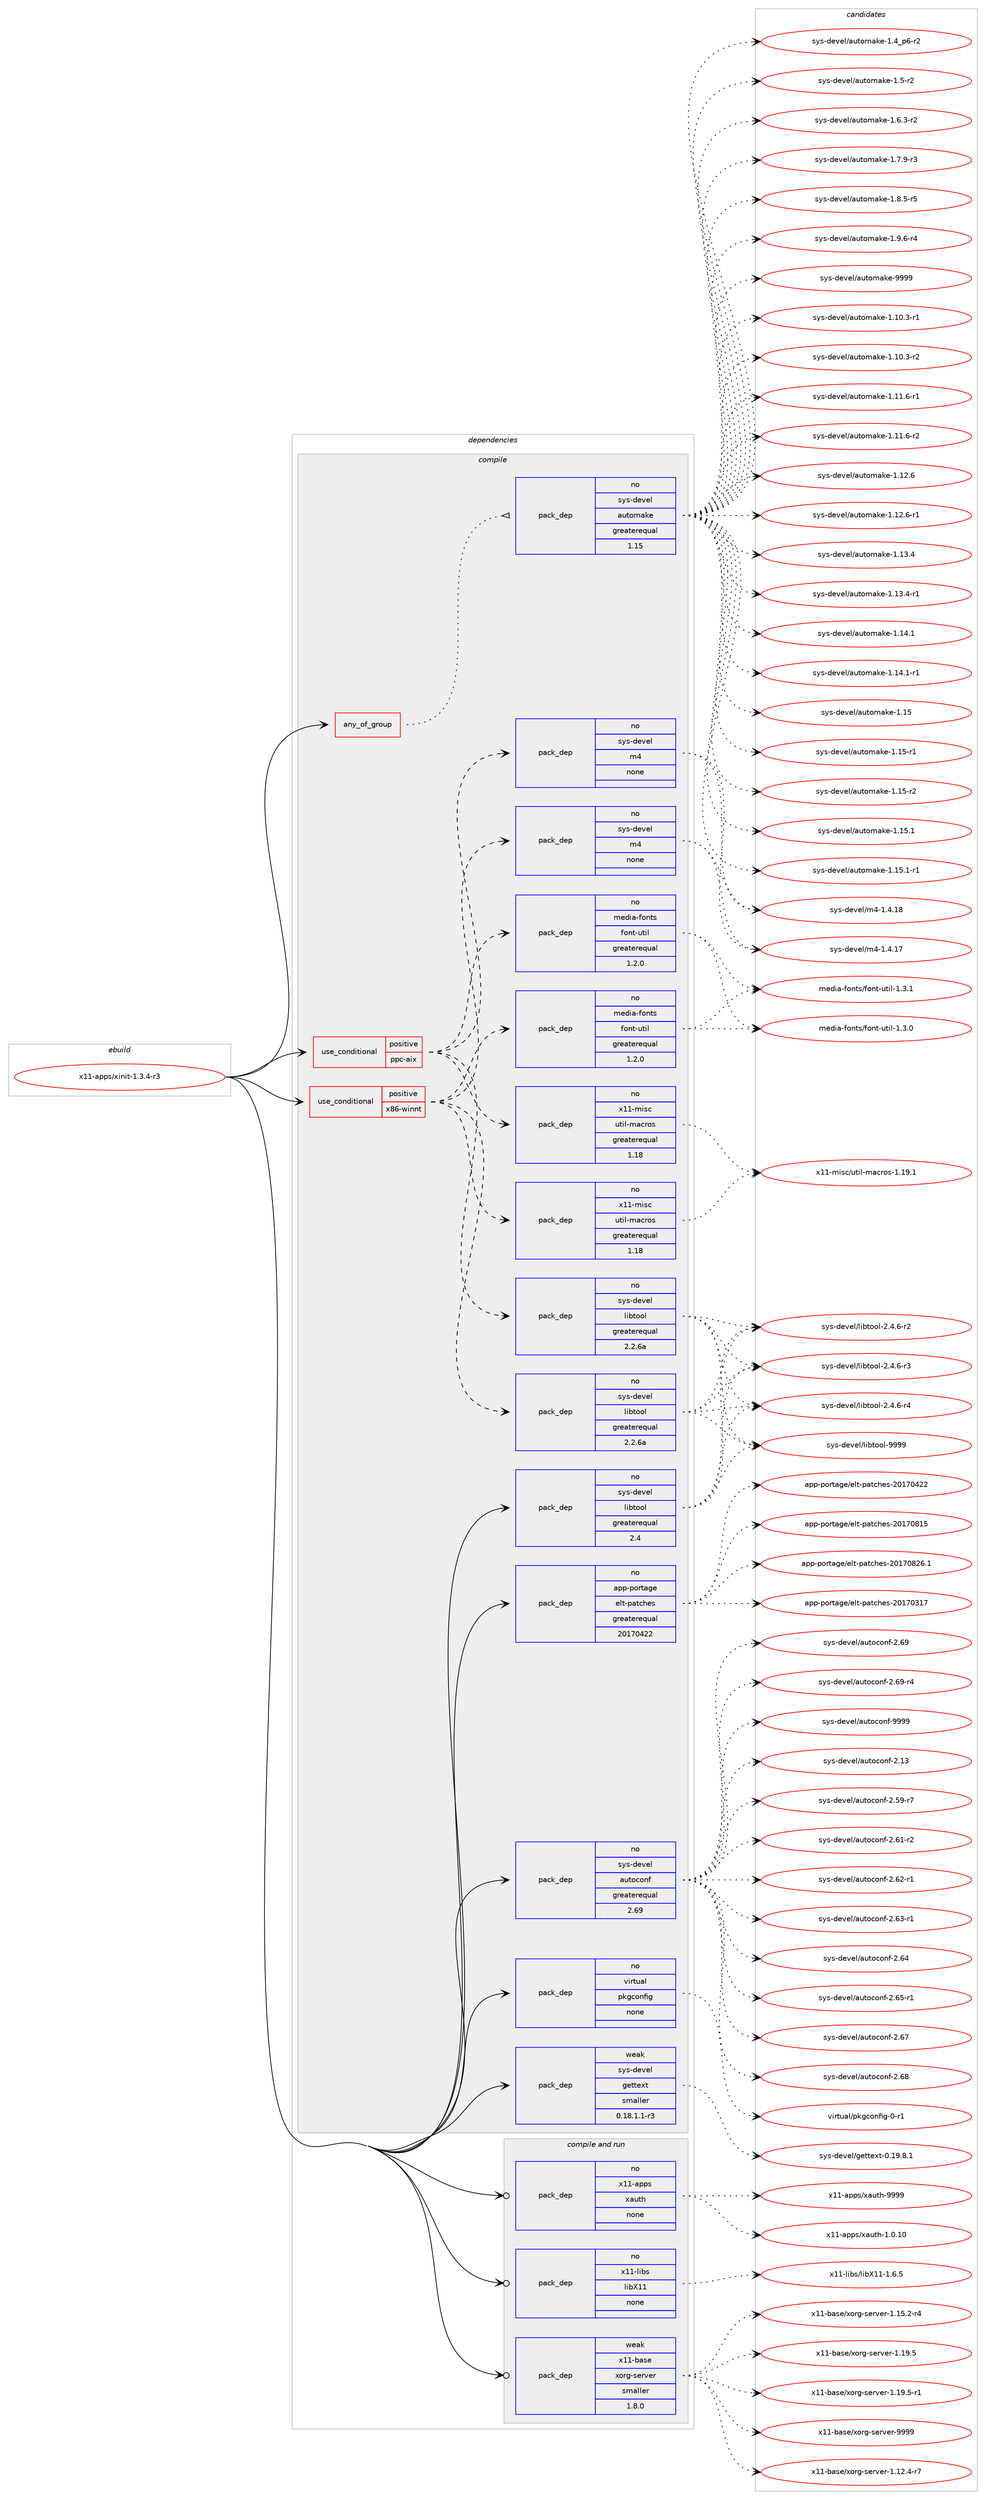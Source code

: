 digraph prolog {

# *************
# Graph options
# *************

newrank=true;
concentrate=true;
compound=true;
graph [rankdir=LR,fontname=Helvetica,fontsize=10,ranksep=1.5];#, ranksep=2.5, nodesep=0.2];
edge  [arrowhead=vee];
node  [fontname=Helvetica,fontsize=10];

# **********
# The ebuild
# **********

subgraph cluster_leftcol {
color=gray;
rank=same;
label=<<i>ebuild</i>>;
id [label="x11-apps/xinit-1.3.4-r3", color=red, width=4, href="../x11-apps/xinit-1.3.4-r3.svg"];
}

# ****************
# The dependencies
# ****************

subgraph cluster_midcol {
color=gray;
label=<<i>dependencies</i>>;
subgraph cluster_compile {
fillcolor="#eeeeee";
style=filled;
label=<<i>compile</i>>;
subgraph any9064 {
dependency510371 [label=<<TABLE BORDER="0" CELLBORDER="1" CELLSPACING="0" CELLPADDING="4"><TR><TD CELLPADDING="10">any_of_group</TD></TR></TABLE>>, shape=none, color=red];subgraph pack379427 {
dependency510372 [label=<<TABLE BORDER="0" CELLBORDER="1" CELLSPACING="0" CELLPADDING="4" WIDTH="220"><TR><TD ROWSPAN="6" CELLPADDING="30">pack_dep</TD></TR><TR><TD WIDTH="110">no</TD></TR><TR><TD>sys-devel</TD></TR><TR><TD>automake</TD></TR><TR><TD>greaterequal</TD></TR><TR><TD>1.15</TD></TR></TABLE>>, shape=none, color=blue];
}
dependency510371:e -> dependency510372:w [weight=20,style="dotted",arrowhead="oinv"];
}
id:e -> dependency510371:w [weight=20,style="solid",arrowhead="vee"];
subgraph cond121541 {
dependency510373 [label=<<TABLE BORDER="0" CELLBORDER="1" CELLSPACING="0" CELLPADDING="4"><TR><TD ROWSPAN="3" CELLPADDING="10">use_conditional</TD></TR><TR><TD>positive</TD></TR><TR><TD>ppc-aix</TD></TR></TABLE>>, shape=none, color=red];
subgraph pack379428 {
dependency510374 [label=<<TABLE BORDER="0" CELLBORDER="1" CELLSPACING="0" CELLPADDING="4" WIDTH="220"><TR><TD ROWSPAN="6" CELLPADDING="30">pack_dep</TD></TR><TR><TD WIDTH="110">no</TD></TR><TR><TD>sys-devel</TD></TR><TR><TD>libtool</TD></TR><TR><TD>greaterequal</TD></TR><TR><TD>2.2.6a</TD></TR></TABLE>>, shape=none, color=blue];
}
dependency510373:e -> dependency510374:w [weight=20,style="dashed",arrowhead="vee"];
subgraph pack379429 {
dependency510375 [label=<<TABLE BORDER="0" CELLBORDER="1" CELLSPACING="0" CELLPADDING="4" WIDTH="220"><TR><TD ROWSPAN="6" CELLPADDING="30">pack_dep</TD></TR><TR><TD WIDTH="110">no</TD></TR><TR><TD>sys-devel</TD></TR><TR><TD>m4</TD></TR><TR><TD>none</TD></TR><TR><TD></TD></TR></TABLE>>, shape=none, color=blue];
}
dependency510373:e -> dependency510375:w [weight=20,style="dashed",arrowhead="vee"];
subgraph pack379430 {
dependency510376 [label=<<TABLE BORDER="0" CELLBORDER="1" CELLSPACING="0" CELLPADDING="4" WIDTH="220"><TR><TD ROWSPAN="6" CELLPADDING="30">pack_dep</TD></TR><TR><TD WIDTH="110">no</TD></TR><TR><TD>x11-misc</TD></TR><TR><TD>util-macros</TD></TR><TR><TD>greaterequal</TD></TR><TR><TD>1.18</TD></TR></TABLE>>, shape=none, color=blue];
}
dependency510373:e -> dependency510376:w [weight=20,style="dashed",arrowhead="vee"];
subgraph pack379431 {
dependency510377 [label=<<TABLE BORDER="0" CELLBORDER="1" CELLSPACING="0" CELLPADDING="4" WIDTH="220"><TR><TD ROWSPAN="6" CELLPADDING="30">pack_dep</TD></TR><TR><TD WIDTH="110">no</TD></TR><TR><TD>media-fonts</TD></TR><TR><TD>font-util</TD></TR><TR><TD>greaterequal</TD></TR><TR><TD>1.2.0</TD></TR></TABLE>>, shape=none, color=blue];
}
dependency510373:e -> dependency510377:w [weight=20,style="dashed",arrowhead="vee"];
}
id:e -> dependency510373:w [weight=20,style="solid",arrowhead="vee"];
subgraph cond121542 {
dependency510378 [label=<<TABLE BORDER="0" CELLBORDER="1" CELLSPACING="0" CELLPADDING="4"><TR><TD ROWSPAN="3" CELLPADDING="10">use_conditional</TD></TR><TR><TD>positive</TD></TR><TR><TD>x86-winnt</TD></TR></TABLE>>, shape=none, color=red];
subgraph pack379432 {
dependency510379 [label=<<TABLE BORDER="0" CELLBORDER="1" CELLSPACING="0" CELLPADDING="4" WIDTH="220"><TR><TD ROWSPAN="6" CELLPADDING="30">pack_dep</TD></TR><TR><TD WIDTH="110">no</TD></TR><TR><TD>sys-devel</TD></TR><TR><TD>libtool</TD></TR><TR><TD>greaterequal</TD></TR><TR><TD>2.2.6a</TD></TR></TABLE>>, shape=none, color=blue];
}
dependency510378:e -> dependency510379:w [weight=20,style="dashed",arrowhead="vee"];
subgraph pack379433 {
dependency510380 [label=<<TABLE BORDER="0" CELLBORDER="1" CELLSPACING="0" CELLPADDING="4" WIDTH="220"><TR><TD ROWSPAN="6" CELLPADDING="30">pack_dep</TD></TR><TR><TD WIDTH="110">no</TD></TR><TR><TD>sys-devel</TD></TR><TR><TD>m4</TD></TR><TR><TD>none</TD></TR><TR><TD></TD></TR></TABLE>>, shape=none, color=blue];
}
dependency510378:e -> dependency510380:w [weight=20,style="dashed",arrowhead="vee"];
subgraph pack379434 {
dependency510381 [label=<<TABLE BORDER="0" CELLBORDER="1" CELLSPACING="0" CELLPADDING="4" WIDTH="220"><TR><TD ROWSPAN="6" CELLPADDING="30">pack_dep</TD></TR><TR><TD WIDTH="110">no</TD></TR><TR><TD>x11-misc</TD></TR><TR><TD>util-macros</TD></TR><TR><TD>greaterequal</TD></TR><TR><TD>1.18</TD></TR></TABLE>>, shape=none, color=blue];
}
dependency510378:e -> dependency510381:w [weight=20,style="dashed",arrowhead="vee"];
subgraph pack379435 {
dependency510382 [label=<<TABLE BORDER="0" CELLBORDER="1" CELLSPACING="0" CELLPADDING="4" WIDTH="220"><TR><TD ROWSPAN="6" CELLPADDING="30">pack_dep</TD></TR><TR><TD WIDTH="110">no</TD></TR><TR><TD>media-fonts</TD></TR><TR><TD>font-util</TD></TR><TR><TD>greaterequal</TD></TR><TR><TD>1.2.0</TD></TR></TABLE>>, shape=none, color=blue];
}
dependency510378:e -> dependency510382:w [weight=20,style="dashed",arrowhead="vee"];
}
id:e -> dependency510378:w [weight=20,style="solid",arrowhead="vee"];
subgraph pack379436 {
dependency510383 [label=<<TABLE BORDER="0" CELLBORDER="1" CELLSPACING="0" CELLPADDING="4" WIDTH="220"><TR><TD ROWSPAN="6" CELLPADDING="30">pack_dep</TD></TR><TR><TD WIDTH="110">no</TD></TR><TR><TD>app-portage</TD></TR><TR><TD>elt-patches</TD></TR><TR><TD>greaterequal</TD></TR><TR><TD>20170422</TD></TR></TABLE>>, shape=none, color=blue];
}
id:e -> dependency510383:w [weight=20,style="solid",arrowhead="vee"];
subgraph pack379437 {
dependency510384 [label=<<TABLE BORDER="0" CELLBORDER="1" CELLSPACING="0" CELLPADDING="4" WIDTH="220"><TR><TD ROWSPAN="6" CELLPADDING="30">pack_dep</TD></TR><TR><TD WIDTH="110">no</TD></TR><TR><TD>sys-devel</TD></TR><TR><TD>autoconf</TD></TR><TR><TD>greaterequal</TD></TR><TR><TD>2.69</TD></TR></TABLE>>, shape=none, color=blue];
}
id:e -> dependency510384:w [weight=20,style="solid",arrowhead="vee"];
subgraph pack379438 {
dependency510385 [label=<<TABLE BORDER="0" CELLBORDER="1" CELLSPACING="0" CELLPADDING="4" WIDTH="220"><TR><TD ROWSPAN="6" CELLPADDING="30">pack_dep</TD></TR><TR><TD WIDTH="110">no</TD></TR><TR><TD>sys-devel</TD></TR><TR><TD>libtool</TD></TR><TR><TD>greaterequal</TD></TR><TR><TD>2.4</TD></TR></TABLE>>, shape=none, color=blue];
}
id:e -> dependency510385:w [weight=20,style="solid",arrowhead="vee"];
subgraph pack379439 {
dependency510386 [label=<<TABLE BORDER="0" CELLBORDER="1" CELLSPACING="0" CELLPADDING="4" WIDTH="220"><TR><TD ROWSPAN="6" CELLPADDING="30">pack_dep</TD></TR><TR><TD WIDTH="110">no</TD></TR><TR><TD>virtual</TD></TR><TR><TD>pkgconfig</TD></TR><TR><TD>none</TD></TR><TR><TD></TD></TR></TABLE>>, shape=none, color=blue];
}
id:e -> dependency510386:w [weight=20,style="solid",arrowhead="vee"];
subgraph pack379440 {
dependency510387 [label=<<TABLE BORDER="0" CELLBORDER="1" CELLSPACING="0" CELLPADDING="4" WIDTH="220"><TR><TD ROWSPAN="6" CELLPADDING="30">pack_dep</TD></TR><TR><TD WIDTH="110">weak</TD></TR><TR><TD>sys-devel</TD></TR><TR><TD>gettext</TD></TR><TR><TD>smaller</TD></TR><TR><TD>0.18.1.1-r3</TD></TR></TABLE>>, shape=none, color=blue];
}
id:e -> dependency510387:w [weight=20,style="solid",arrowhead="vee"];
}
subgraph cluster_compileandrun {
fillcolor="#eeeeee";
style=filled;
label=<<i>compile and run</i>>;
subgraph pack379441 {
dependency510388 [label=<<TABLE BORDER="0" CELLBORDER="1" CELLSPACING="0" CELLPADDING="4" WIDTH="220"><TR><TD ROWSPAN="6" CELLPADDING="30">pack_dep</TD></TR><TR><TD WIDTH="110">no</TD></TR><TR><TD>x11-apps</TD></TR><TR><TD>xauth</TD></TR><TR><TD>none</TD></TR><TR><TD></TD></TR></TABLE>>, shape=none, color=blue];
}
id:e -> dependency510388:w [weight=20,style="solid",arrowhead="odotvee"];
subgraph pack379442 {
dependency510389 [label=<<TABLE BORDER="0" CELLBORDER="1" CELLSPACING="0" CELLPADDING="4" WIDTH="220"><TR><TD ROWSPAN="6" CELLPADDING="30">pack_dep</TD></TR><TR><TD WIDTH="110">no</TD></TR><TR><TD>x11-libs</TD></TR><TR><TD>libX11</TD></TR><TR><TD>none</TD></TR><TR><TD></TD></TR></TABLE>>, shape=none, color=blue];
}
id:e -> dependency510389:w [weight=20,style="solid",arrowhead="odotvee"];
subgraph pack379443 {
dependency510390 [label=<<TABLE BORDER="0" CELLBORDER="1" CELLSPACING="0" CELLPADDING="4" WIDTH="220"><TR><TD ROWSPAN="6" CELLPADDING="30">pack_dep</TD></TR><TR><TD WIDTH="110">weak</TD></TR><TR><TD>x11-base</TD></TR><TR><TD>xorg-server</TD></TR><TR><TD>smaller</TD></TR><TR><TD>1.8.0</TD></TR></TABLE>>, shape=none, color=blue];
}
id:e -> dependency510390:w [weight=20,style="solid",arrowhead="odotvee"];
}
subgraph cluster_run {
fillcolor="#eeeeee";
style=filled;
label=<<i>run</i>>;
}
}

# **************
# The candidates
# **************

subgraph cluster_choices {
rank=same;
color=gray;
label=<<i>candidates</i>>;

subgraph choice379427 {
color=black;
nodesep=1;
choice11512111545100101118101108479711711611110997107101454946494846514511449 [label="sys-devel/automake-1.10.3-r1", color=red, width=4,href="../sys-devel/automake-1.10.3-r1.svg"];
choice11512111545100101118101108479711711611110997107101454946494846514511450 [label="sys-devel/automake-1.10.3-r2", color=red, width=4,href="../sys-devel/automake-1.10.3-r2.svg"];
choice11512111545100101118101108479711711611110997107101454946494946544511449 [label="sys-devel/automake-1.11.6-r1", color=red, width=4,href="../sys-devel/automake-1.11.6-r1.svg"];
choice11512111545100101118101108479711711611110997107101454946494946544511450 [label="sys-devel/automake-1.11.6-r2", color=red, width=4,href="../sys-devel/automake-1.11.6-r2.svg"];
choice1151211154510010111810110847971171161111099710710145494649504654 [label="sys-devel/automake-1.12.6", color=red, width=4,href="../sys-devel/automake-1.12.6.svg"];
choice11512111545100101118101108479711711611110997107101454946495046544511449 [label="sys-devel/automake-1.12.6-r1", color=red, width=4,href="../sys-devel/automake-1.12.6-r1.svg"];
choice1151211154510010111810110847971171161111099710710145494649514652 [label="sys-devel/automake-1.13.4", color=red, width=4,href="../sys-devel/automake-1.13.4.svg"];
choice11512111545100101118101108479711711611110997107101454946495146524511449 [label="sys-devel/automake-1.13.4-r1", color=red, width=4,href="../sys-devel/automake-1.13.4-r1.svg"];
choice1151211154510010111810110847971171161111099710710145494649524649 [label="sys-devel/automake-1.14.1", color=red, width=4,href="../sys-devel/automake-1.14.1.svg"];
choice11512111545100101118101108479711711611110997107101454946495246494511449 [label="sys-devel/automake-1.14.1-r1", color=red, width=4,href="../sys-devel/automake-1.14.1-r1.svg"];
choice115121115451001011181011084797117116111109971071014549464953 [label="sys-devel/automake-1.15", color=red, width=4,href="../sys-devel/automake-1.15.svg"];
choice1151211154510010111810110847971171161111099710710145494649534511449 [label="sys-devel/automake-1.15-r1", color=red, width=4,href="../sys-devel/automake-1.15-r1.svg"];
choice1151211154510010111810110847971171161111099710710145494649534511450 [label="sys-devel/automake-1.15-r2", color=red, width=4,href="../sys-devel/automake-1.15-r2.svg"];
choice1151211154510010111810110847971171161111099710710145494649534649 [label="sys-devel/automake-1.15.1", color=red, width=4,href="../sys-devel/automake-1.15.1.svg"];
choice11512111545100101118101108479711711611110997107101454946495346494511449 [label="sys-devel/automake-1.15.1-r1", color=red, width=4,href="../sys-devel/automake-1.15.1-r1.svg"];
choice115121115451001011181011084797117116111109971071014549465295112544511450 [label="sys-devel/automake-1.4_p6-r2", color=red, width=4,href="../sys-devel/automake-1.4_p6-r2.svg"];
choice11512111545100101118101108479711711611110997107101454946534511450 [label="sys-devel/automake-1.5-r2", color=red, width=4,href="../sys-devel/automake-1.5-r2.svg"];
choice115121115451001011181011084797117116111109971071014549465446514511450 [label="sys-devel/automake-1.6.3-r2", color=red, width=4,href="../sys-devel/automake-1.6.3-r2.svg"];
choice115121115451001011181011084797117116111109971071014549465546574511451 [label="sys-devel/automake-1.7.9-r3", color=red, width=4,href="../sys-devel/automake-1.7.9-r3.svg"];
choice115121115451001011181011084797117116111109971071014549465646534511453 [label="sys-devel/automake-1.8.5-r5", color=red, width=4,href="../sys-devel/automake-1.8.5-r5.svg"];
choice115121115451001011181011084797117116111109971071014549465746544511452 [label="sys-devel/automake-1.9.6-r4", color=red, width=4,href="../sys-devel/automake-1.9.6-r4.svg"];
choice115121115451001011181011084797117116111109971071014557575757 [label="sys-devel/automake-9999", color=red, width=4,href="../sys-devel/automake-9999.svg"];
dependency510372:e -> choice11512111545100101118101108479711711611110997107101454946494846514511449:w [style=dotted,weight="100"];
dependency510372:e -> choice11512111545100101118101108479711711611110997107101454946494846514511450:w [style=dotted,weight="100"];
dependency510372:e -> choice11512111545100101118101108479711711611110997107101454946494946544511449:w [style=dotted,weight="100"];
dependency510372:e -> choice11512111545100101118101108479711711611110997107101454946494946544511450:w [style=dotted,weight="100"];
dependency510372:e -> choice1151211154510010111810110847971171161111099710710145494649504654:w [style=dotted,weight="100"];
dependency510372:e -> choice11512111545100101118101108479711711611110997107101454946495046544511449:w [style=dotted,weight="100"];
dependency510372:e -> choice1151211154510010111810110847971171161111099710710145494649514652:w [style=dotted,weight="100"];
dependency510372:e -> choice11512111545100101118101108479711711611110997107101454946495146524511449:w [style=dotted,weight="100"];
dependency510372:e -> choice1151211154510010111810110847971171161111099710710145494649524649:w [style=dotted,weight="100"];
dependency510372:e -> choice11512111545100101118101108479711711611110997107101454946495246494511449:w [style=dotted,weight="100"];
dependency510372:e -> choice115121115451001011181011084797117116111109971071014549464953:w [style=dotted,weight="100"];
dependency510372:e -> choice1151211154510010111810110847971171161111099710710145494649534511449:w [style=dotted,weight="100"];
dependency510372:e -> choice1151211154510010111810110847971171161111099710710145494649534511450:w [style=dotted,weight="100"];
dependency510372:e -> choice1151211154510010111810110847971171161111099710710145494649534649:w [style=dotted,weight="100"];
dependency510372:e -> choice11512111545100101118101108479711711611110997107101454946495346494511449:w [style=dotted,weight="100"];
dependency510372:e -> choice115121115451001011181011084797117116111109971071014549465295112544511450:w [style=dotted,weight="100"];
dependency510372:e -> choice11512111545100101118101108479711711611110997107101454946534511450:w [style=dotted,weight="100"];
dependency510372:e -> choice115121115451001011181011084797117116111109971071014549465446514511450:w [style=dotted,weight="100"];
dependency510372:e -> choice115121115451001011181011084797117116111109971071014549465546574511451:w [style=dotted,weight="100"];
dependency510372:e -> choice115121115451001011181011084797117116111109971071014549465646534511453:w [style=dotted,weight="100"];
dependency510372:e -> choice115121115451001011181011084797117116111109971071014549465746544511452:w [style=dotted,weight="100"];
dependency510372:e -> choice115121115451001011181011084797117116111109971071014557575757:w [style=dotted,weight="100"];
}
subgraph choice379428 {
color=black;
nodesep=1;
choice1151211154510010111810110847108105981161111111084550465246544511450 [label="sys-devel/libtool-2.4.6-r2", color=red, width=4,href="../sys-devel/libtool-2.4.6-r2.svg"];
choice1151211154510010111810110847108105981161111111084550465246544511451 [label="sys-devel/libtool-2.4.6-r3", color=red, width=4,href="../sys-devel/libtool-2.4.6-r3.svg"];
choice1151211154510010111810110847108105981161111111084550465246544511452 [label="sys-devel/libtool-2.4.6-r4", color=red, width=4,href="../sys-devel/libtool-2.4.6-r4.svg"];
choice1151211154510010111810110847108105981161111111084557575757 [label="sys-devel/libtool-9999", color=red, width=4,href="../sys-devel/libtool-9999.svg"];
dependency510374:e -> choice1151211154510010111810110847108105981161111111084550465246544511450:w [style=dotted,weight="100"];
dependency510374:e -> choice1151211154510010111810110847108105981161111111084550465246544511451:w [style=dotted,weight="100"];
dependency510374:e -> choice1151211154510010111810110847108105981161111111084550465246544511452:w [style=dotted,weight="100"];
dependency510374:e -> choice1151211154510010111810110847108105981161111111084557575757:w [style=dotted,weight="100"];
}
subgraph choice379429 {
color=black;
nodesep=1;
choice11512111545100101118101108471095245494652464955 [label="sys-devel/m4-1.4.17", color=red, width=4,href="../sys-devel/m4-1.4.17.svg"];
choice11512111545100101118101108471095245494652464956 [label="sys-devel/m4-1.4.18", color=red, width=4,href="../sys-devel/m4-1.4.18.svg"];
dependency510375:e -> choice11512111545100101118101108471095245494652464955:w [style=dotted,weight="100"];
dependency510375:e -> choice11512111545100101118101108471095245494652464956:w [style=dotted,weight="100"];
}
subgraph choice379430 {
color=black;
nodesep=1;
choice120494945109105115994711711610510845109979911411111545494649574649 [label="x11-misc/util-macros-1.19.1", color=red, width=4,href="../x11-misc/util-macros-1.19.1.svg"];
dependency510376:e -> choice120494945109105115994711711610510845109979911411111545494649574649:w [style=dotted,weight="100"];
}
subgraph choice379431 {
color=black;
nodesep=1;
choice10910110010597451021111101161154710211111011645117116105108454946514648 [label="media-fonts/font-util-1.3.0", color=red, width=4,href="../media-fonts/font-util-1.3.0.svg"];
choice10910110010597451021111101161154710211111011645117116105108454946514649 [label="media-fonts/font-util-1.3.1", color=red, width=4,href="../media-fonts/font-util-1.3.1.svg"];
dependency510377:e -> choice10910110010597451021111101161154710211111011645117116105108454946514648:w [style=dotted,weight="100"];
dependency510377:e -> choice10910110010597451021111101161154710211111011645117116105108454946514649:w [style=dotted,weight="100"];
}
subgraph choice379432 {
color=black;
nodesep=1;
choice1151211154510010111810110847108105981161111111084550465246544511450 [label="sys-devel/libtool-2.4.6-r2", color=red, width=4,href="../sys-devel/libtool-2.4.6-r2.svg"];
choice1151211154510010111810110847108105981161111111084550465246544511451 [label="sys-devel/libtool-2.4.6-r3", color=red, width=4,href="../sys-devel/libtool-2.4.6-r3.svg"];
choice1151211154510010111810110847108105981161111111084550465246544511452 [label="sys-devel/libtool-2.4.6-r4", color=red, width=4,href="../sys-devel/libtool-2.4.6-r4.svg"];
choice1151211154510010111810110847108105981161111111084557575757 [label="sys-devel/libtool-9999", color=red, width=4,href="../sys-devel/libtool-9999.svg"];
dependency510379:e -> choice1151211154510010111810110847108105981161111111084550465246544511450:w [style=dotted,weight="100"];
dependency510379:e -> choice1151211154510010111810110847108105981161111111084550465246544511451:w [style=dotted,weight="100"];
dependency510379:e -> choice1151211154510010111810110847108105981161111111084550465246544511452:w [style=dotted,weight="100"];
dependency510379:e -> choice1151211154510010111810110847108105981161111111084557575757:w [style=dotted,weight="100"];
}
subgraph choice379433 {
color=black;
nodesep=1;
choice11512111545100101118101108471095245494652464955 [label="sys-devel/m4-1.4.17", color=red, width=4,href="../sys-devel/m4-1.4.17.svg"];
choice11512111545100101118101108471095245494652464956 [label="sys-devel/m4-1.4.18", color=red, width=4,href="../sys-devel/m4-1.4.18.svg"];
dependency510380:e -> choice11512111545100101118101108471095245494652464955:w [style=dotted,weight="100"];
dependency510380:e -> choice11512111545100101118101108471095245494652464956:w [style=dotted,weight="100"];
}
subgraph choice379434 {
color=black;
nodesep=1;
choice120494945109105115994711711610510845109979911411111545494649574649 [label="x11-misc/util-macros-1.19.1", color=red, width=4,href="../x11-misc/util-macros-1.19.1.svg"];
dependency510381:e -> choice120494945109105115994711711610510845109979911411111545494649574649:w [style=dotted,weight="100"];
}
subgraph choice379435 {
color=black;
nodesep=1;
choice10910110010597451021111101161154710211111011645117116105108454946514648 [label="media-fonts/font-util-1.3.0", color=red, width=4,href="../media-fonts/font-util-1.3.0.svg"];
choice10910110010597451021111101161154710211111011645117116105108454946514649 [label="media-fonts/font-util-1.3.1", color=red, width=4,href="../media-fonts/font-util-1.3.1.svg"];
dependency510382:e -> choice10910110010597451021111101161154710211111011645117116105108454946514648:w [style=dotted,weight="100"];
dependency510382:e -> choice10910110010597451021111101161154710211111011645117116105108454946514649:w [style=dotted,weight="100"];
}
subgraph choice379436 {
color=black;
nodesep=1;
choice97112112451121111141169710310147101108116451129711699104101115455048495548514955 [label="app-portage/elt-patches-20170317", color=red, width=4,href="../app-portage/elt-patches-20170317.svg"];
choice97112112451121111141169710310147101108116451129711699104101115455048495548525050 [label="app-portage/elt-patches-20170422", color=red, width=4,href="../app-portage/elt-patches-20170422.svg"];
choice97112112451121111141169710310147101108116451129711699104101115455048495548564953 [label="app-portage/elt-patches-20170815", color=red, width=4,href="../app-portage/elt-patches-20170815.svg"];
choice971121124511211111411697103101471011081164511297116991041011154550484955485650544649 [label="app-portage/elt-patches-20170826.1", color=red, width=4,href="../app-portage/elt-patches-20170826.1.svg"];
dependency510383:e -> choice97112112451121111141169710310147101108116451129711699104101115455048495548514955:w [style=dotted,weight="100"];
dependency510383:e -> choice97112112451121111141169710310147101108116451129711699104101115455048495548525050:w [style=dotted,weight="100"];
dependency510383:e -> choice97112112451121111141169710310147101108116451129711699104101115455048495548564953:w [style=dotted,weight="100"];
dependency510383:e -> choice971121124511211111411697103101471011081164511297116991041011154550484955485650544649:w [style=dotted,weight="100"];
}
subgraph choice379437 {
color=black;
nodesep=1;
choice115121115451001011181011084797117116111991111101024550464951 [label="sys-devel/autoconf-2.13", color=red, width=4,href="../sys-devel/autoconf-2.13.svg"];
choice1151211154510010111810110847971171161119911111010245504653574511455 [label="sys-devel/autoconf-2.59-r7", color=red, width=4,href="../sys-devel/autoconf-2.59-r7.svg"];
choice1151211154510010111810110847971171161119911111010245504654494511450 [label="sys-devel/autoconf-2.61-r2", color=red, width=4,href="../sys-devel/autoconf-2.61-r2.svg"];
choice1151211154510010111810110847971171161119911111010245504654504511449 [label="sys-devel/autoconf-2.62-r1", color=red, width=4,href="../sys-devel/autoconf-2.62-r1.svg"];
choice1151211154510010111810110847971171161119911111010245504654514511449 [label="sys-devel/autoconf-2.63-r1", color=red, width=4,href="../sys-devel/autoconf-2.63-r1.svg"];
choice115121115451001011181011084797117116111991111101024550465452 [label="sys-devel/autoconf-2.64", color=red, width=4,href="../sys-devel/autoconf-2.64.svg"];
choice1151211154510010111810110847971171161119911111010245504654534511449 [label="sys-devel/autoconf-2.65-r1", color=red, width=4,href="../sys-devel/autoconf-2.65-r1.svg"];
choice115121115451001011181011084797117116111991111101024550465455 [label="sys-devel/autoconf-2.67", color=red, width=4,href="../sys-devel/autoconf-2.67.svg"];
choice115121115451001011181011084797117116111991111101024550465456 [label="sys-devel/autoconf-2.68", color=red, width=4,href="../sys-devel/autoconf-2.68.svg"];
choice115121115451001011181011084797117116111991111101024550465457 [label="sys-devel/autoconf-2.69", color=red, width=4,href="../sys-devel/autoconf-2.69.svg"];
choice1151211154510010111810110847971171161119911111010245504654574511452 [label="sys-devel/autoconf-2.69-r4", color=red, width=4,href="../sys-devel/autoconf-2.69-r4.svg"];
choice115121115451001011181011084797117116111991111101024557575757 [label="sys-devel/autoconf-9999", color=red, width=4,href="../sys-devel/autoconf-9999.svg"];
dependency510384:e -> choice115121115451001011181011084797117116111991111101024550464951:w [style=dotted,weight="100"];
dependency510384:e -> choice1151211154510010111810110847971171161119911111010245504653574511455:w [style=dotted,weight="100"];
dependency510384:e -> choice1151211154510010111810110847971171161119911111010245504654494511450:w [style=dotted,weight="100"];
dependency510384:e -> choice1151211154510010111810110847971171161119911111010245504654504511449:w [style=dotted,weight="100"];
dependency510384:e -> choice1151211154510010111810110847971171161119911111010245504654514511449:w [style=dotted,weight="100"];
dependency510384:e -> choice115121115451001011181011084797117116111991111101024550465452:w [style=dotted,weight="100"];
dependency510384:e -> choice1151211154510010111810110847971171161119911111010245504654534511449:w [style=dotted,weight="100"];
dependency510384:e -> choice115121115451001011181011084797117116111991111101024550465455:w [style=dotted,weight="100"];
dependency510384:e -> choice115121115451001011181011084797117116111991111101024550465456:w [style=dotted,weight="100"];
dependency510384:e -> choice115121115451001011181011084797117116111991111101024550465457:w [style=dotted,weight="100"];
dependency510384:e -> choice1151211154510010111810110847971171161119911111010245504654574511452:w [style=dotted,weight="100"];
dependency510384:e -> choice115121115451001011181011084797117116111991111101024557575757:w [style=dotted,weight="100"];
}
subgraph choice379438 {
color=black;
nodesep=1;
choice1151211154510010111810110847108105981161111111084550465246544511450 [label="sys-devel/libtool-2.4.6-r2", color=red, width=4,href="../sys-devel/libtool-2.4.6-r2.svg"];
choice1151211154510010111810110847108105981161111111084550465246544511451 [label="sys-devel/libtool-2.4.6-r3", color=red, width=4,href="../sys-devel/libtool-2.4.6-r3.svg"];
choice1151211154510010111810110847108105981161111111084550465246544511452 [label="sys-devel/libtool-2.4.6-r4", color=red, width=4,href="../sys-devel/libtool-2.4.6-r4.svg"];
choice1151211154510010111810110847108105981161111111084557575757 [label="sys-devel/libtool-9999", color=red, width=4,href="../sys-devel/libtool-9999.svg"];
dependency510385:e -> choice1151211154510010111810110847108105981161111111084550465246544511450:w [style=dotted,weight="100"];
dependency510385:e -> choice1151211154510010111810110847108105981161111111084550465246544511451:w [style=dotted,weight="100"];
dependency510385:e -> choice1151211154510010111810110847108105981161111111084550465246544511452:w [style=dotted,weight="100"];
dependency510385:e -> choice1151211154510010111810110847108105981161111111084557575757:w [style=dotted,weight="100"];
}
subgraph choice379439 {
color=black;
nodesep=1;
choice11810511411611797108471121071039911111010210510345484511449 [label="virtual/pkgconfig-0-r1", color=red, width=4,href="../virtual/pkgconfig-0-r1.svg"];
dependency510386:e -> choice11810511411611797108471121071039911111010210510345484511449:w [style=dotted,weight="100"];
}
subgraph choice379440 {
color=black;
nodesep=1;
choice1151211154510010111810110847103101116116101120116454846495746564649 [label="sys-devel/gettext-0.19.8.1", color=red, width=4,href="../sys-devel/gettext-0.19.8.1.svg"];
dependency510387:e -> choice1151211154510010111810110847103101116116101120116454846495746564649:w [style=dotted,weight="100"];
}
subgraph choice379441 {
color=black;
nodesep=1;
choice12049494597112112115471209711711610445494648464948 [label="x11-apps/xauth-1.0.10", color=red, width=4,href="../x11-apps/xauth-1.0.10.svg"];
choice1204949459711211211547120971171161044557575757 [label="x11-apps/xauth-9999", color=red, width=4,href="../x11-apps/xauth-9999.svg"];
dependency510388:e -> choice12049494597112112115471209711711610445494648464948:w [style=dotted,weight="100"];
dependency510388:e -> choice1204949459711211211547120971171161044557575757:w [style=dotted,weight="100"];
}
subgraph choice379442 {
color=black;
nodesep=1;
choice120494945108105981154710810598884949454946544653 [label="x11-libs/libX11-1.6.5", color=red, width=4,href="../x11-libs/libX11-1.6.5.svg"];
dependency510389:e -> choice120494945108105981154710810598884949454946544653:w [style=dotted,weight="100"];
}
subgraph choice379443 {
color=black;
nodesep=1;
choice12049494598971151014712011111410345115101114118101114454946495046524511455 [label="x11-base/xorg-server-1.12.4-r7", color=red, width=4,href="../x11-base/xorg-server-1.12.4-r7.svg"];
choice12049494598971151014712011111410345115101114118101114454946495346504511452 [label="x11-base/xorg-server-1.15.2-r4", color=red, width=4,href="../x11-base/xorg-server-1.15.2-r4.svg"];
choice1204949459897115101471201111141034511510111411810111445494649574653 [label="x11-base/xorg-server-1.19.5", color=red, width=4,href="../x11-base/xorg-server-1.19.5.svg"];
choice12049494598971151014712011111410345115101114118101114454946495746534511449 [label="x11-base/xorg-server-1.19.5-r1", color=red, width=4,href="../x11-base/xorg-server-1.19.5-r1.svg"];
choice120494945989711510147120111114103451151011141181011144557575757 [label="x11-base/xorg-server-9999", color=red, width=4,href="../x11-base/xorg-server-9999.svg"];
dependency510390:e -> choice12049494598971151014712011111410345115101114118101114454946495046524511455:w [style=dotted,weight="100"];
dependency510390:e -> choice12049494598971151014712011111410345115101114118101114454946495346504511452:w [style=dotted,weight="100"];
dependency510390:e -> choice1204949459897115101471201111141034511510111411810111445494649574653:w [style=dotted,weight="100"];
dependency510390:e -> choice12049494598971151014712011111410345115101114118101114454946495746534511449:w [style=dotted,weight="100"];
dependency510390:e -> choice120494945989711510147120111114103451151011141181011144557575757:w [style=dotted,weight="100"];
}
}

}
